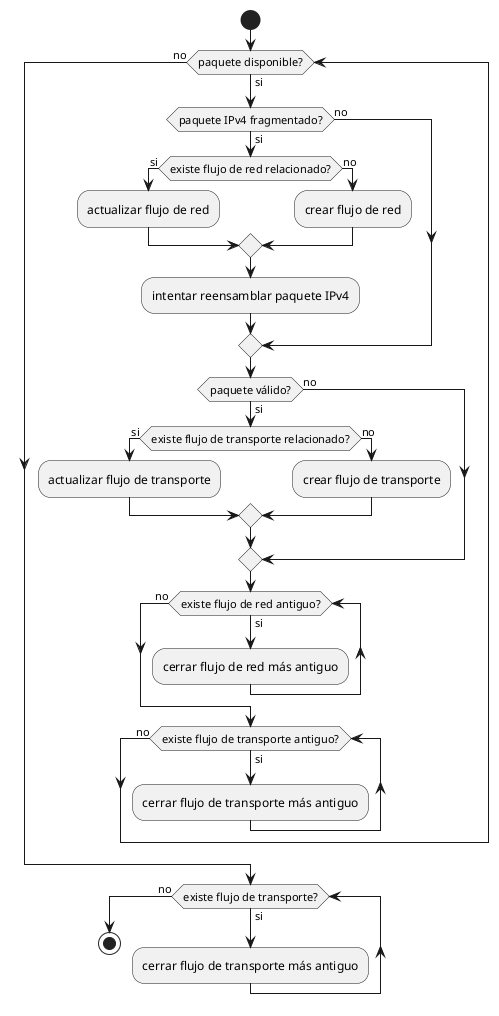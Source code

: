 @startuml

start
while (paquete disponible?) is (si)
  if (paquete IPv4 fragmentado?) then (si)

    if (existe flujo de red relacionado?) then (si)
      :actualizar flujo de red;
    else (no)
      :crear flujo de red;
    endif
    
    :intentar reensamblar paquete IPv4;
  else (no)
  endif

  if (paquete válido?) then (si)
    if (existe flujo de transporte relacionado?) then (si)
      :actualizar flujo de transporte;
    else (no)
      :crear flujo de transporte;
    endif
  else (no)
  endif

  while (existe flujo de red antiguo?) is (si)
    :cerrar flujo de red más antiguo;
  endwhile (no)

  while (existe flujo de transporte antiguo?) is (si)
    :cerrar flujo de transporte más antiguo;
  endwhile (no)
endwhile (no)

while (existe flujo de transporte?) is (si)
  :cerrar flujo de transporte más antiguo;
endwhile (no)

stop
@enduml
